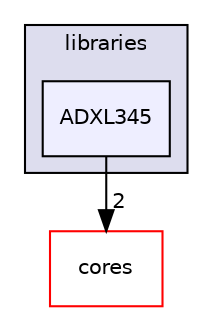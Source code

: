 digraph "libraries/ADXL345" {
  compound=true
  node [ fontsize="10", fontname="Helvetica"];
  edge [ labelfontsize="10", labelfontname="Helvetica"];
  subgraph clusterdir_bc0718b08fb2015b8e59c47b2805f60c {
    graph [ bgcolor="#ddddee", pencolor="black", label="libraries" fontname="Helvetica", fontsize="10", URL="dir_bc0718b08fb2015b8e59c47b2805f60c.html"]
  dir_1b8d0e8c6192512a4c09a7f0d613ddc9 [shape=box, label="ADXL345", style="filled", fillcolor="#eeeeff", pencolor="black", URL="dir_1b8d0e8c6192512a4c09a7f0d613ddc9.html"];
  }
  dir_51d9c9f08f6806a0f97badf342e5b4d7 [shape=box label="cores" fillcolor="white" style="filled" color="red" URL="dir_51d9c9f08f6806a0f97badf342e5b4d7.html"];
  dir_1b8d0e8c6192512a4c09a7f0d613ddc9->dir_51d9c9f08f6806a0f97badf342e5b4d7 [headlabel="2", labeldistance=1.5 headhref="dir_000011_000000.html"];
}
